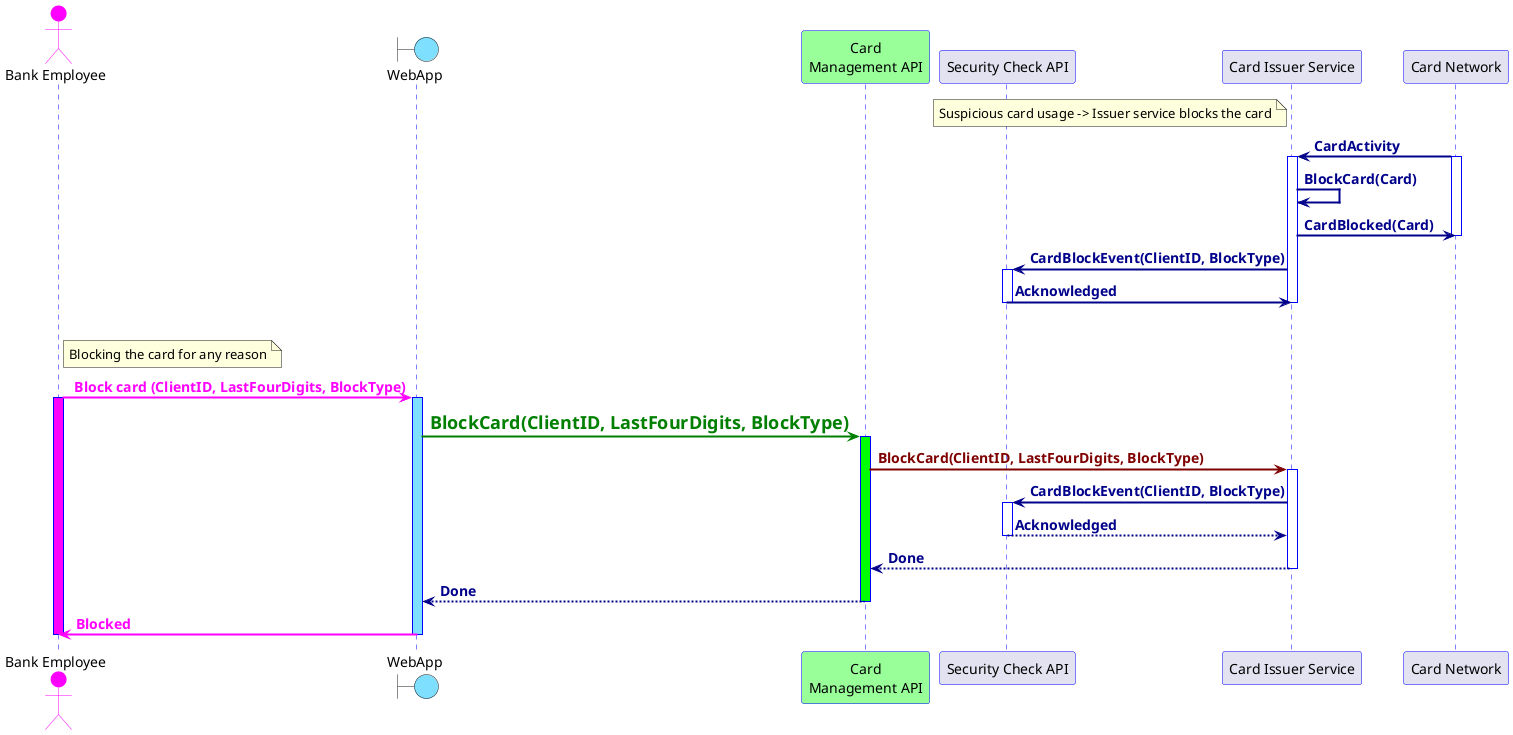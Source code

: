 @startuml

skinparam sequence {
	ArrowColor DarkBlue
	LifeLineBorderColor Blue
	ActorBorderColor #FF00FF
	ParticipantBorderColor Blue
	ArrowThickness 2
}
skinparam arrow {
	FontColor DarkBlue
	FontSize 14
	FontStyle bold
}

actor "Bank Employee" as Bank #FF00FF
boundary WebApp #7FDFFF

participant "Card\nManagement API" as CardMgmt #99FF99
participant "Security Check API" as Security
participant "Card Issuer Service" as Issuer
participant "Card Network" as Network

note left Issuer
Suspicious card usage -> Issuer service blocks the card
end note
Network->Issuer: CardActivity
activate Network
activate Issuer
Issuer->Issuer: BlockCard(Card)
Network<-Issuer: CardBlocked(Card)
deactivate Network
Issuer->Security: CardBlockEvent(ClientID, BlockType)
activate Security
Issuer<-Security: Acknowledged
deactivate Security
deactivate Issuer
|||

note right of Bank
Blocking the card for any reason
end note
Bank-[#FF00FF]>WebApp:<font color=#FF00FF> Block card (ClientID, LastFourDigits, BlockType)
activate Bank #FF00FF
activate WebApp #7FDFFF
WebApp-[#007F00]>CardMgmt: <font color=#007F00 size=18><b>BlockCard(ClientID, LastFourDigits, BlockType)
activate CardMgmt #00FF00
CardMgmt-[#7F0000]>Issuer:  <font color=#7F0000><b>BlockCard(ClientID, LastFourDigits, BlockType)
activate Issuer
Issuer->Security: CardBlockEvent(ClientID, BlockType)
activate Security
Issuer<--Security: Acknowledged
deactivate Security
CardMgmt<--Issuer: Done
deactivate Issuer
WebApp<--CardMgmt: Done
deactivate CardMgmt
Bank<[#FF00FF]-WebApp: <font color=#FF00FF>Blocked
deactivate WebApp
deactivate Bank

@enduml